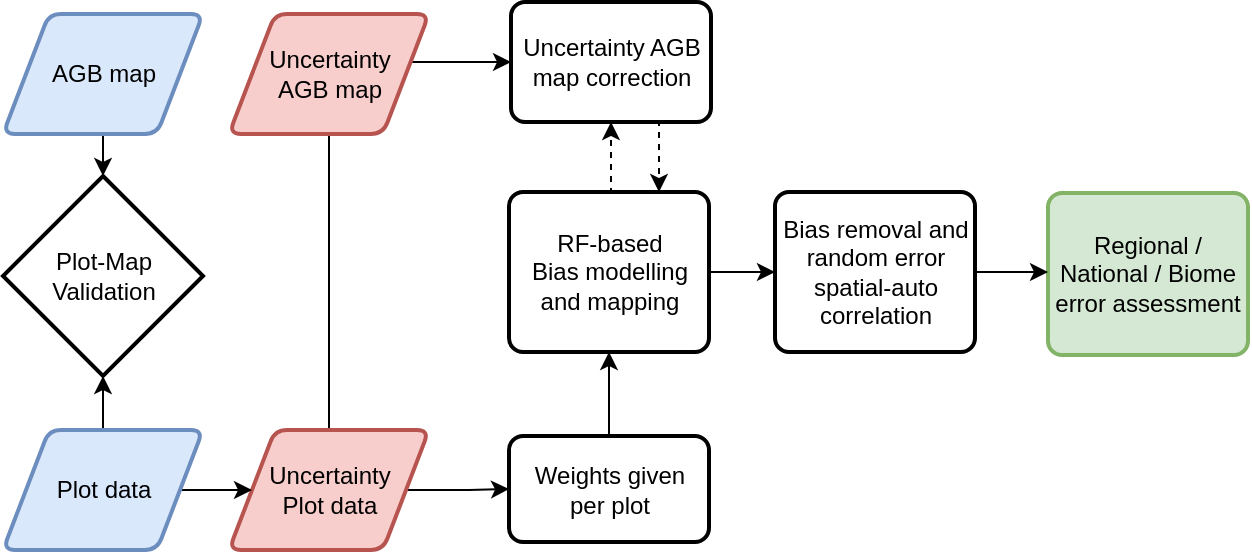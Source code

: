 <mxfile version="12.2.3" type="github" pages="1">
  <diagram id="p8VwJA1MWE8HJcfDLHrL" name="Page-1">
    <mxGraphModel dx="652" dy="791" grid="1" gridSize="10" guides="1" tooltips="1" connect="1" arrows="1" fold="1" page="1" pageScale="1" pageWidth="850" pageHeight="1100" math="0" shadow="0">
      <root>
        <mxCell id="0"/>
        <mxCell id="1" parent="0"/>
        <mxCell id="tw_gB67iHPElR90Ke5bC-16" style="edgeStyle=orthogonalEdgeStyle;rounded=0;orthogonalLoop=1;jettySize=auto;html=1;exitX=0.5;exitY=0;exitDx=0;exitDy=0;entryX=0;entryY=0.5;entryDx=0;entryDy=0;" parent="1" source="tw_gB67iHPElR90Ke5bC-18" target="tw_gB67iHPElR90Ke5bC-24" edge="1">
          <mxGeometry relative="1" as="geometry"/>
        </mxCell>
        <mxCell id="tw_gB67iHPElR90Ke5bC-17" style="edgeStyle=orthogonalEdgeStyle;rounded=0;orthogonalLoop=1;jettySize=auto;html=1;exitX=1;exitY=0.5;exitDx=0;exitDy=0;entryX=0;entryY=0.5;entryDx=0;entryDy=0;" parent="1" source="tw_gB67iHPElR90Ke5bC-18" target="tw_gB67iHPElR90Ke5bC-21" edge="1">
          <mxGeometry relative="1" as="geometry"/>
        </mxCell>
        <mxCell id="tw_gB67iHPElR90Ke5bC-18" value="Uncertainty&lt;br&gt;Plot data" style="shape=parallelogram;html=1;strokeWidth=2;perimeter=parallelogramPerimeter;whiteSpace=wrap;rounded=1;arcSize=12;size=0.23;fillColor=#f8cecc;strokeColor=#b85450;" parent="1" vertex="1">
          <mxGeometry x="150.5" y="575" width="100" height="60" as="geometry"/>
        </mxCell>
        <mxCell id="-JOtsBixJhEv0gUwZ5SD-3" style="edgeStyle=orthogonalEdgeStyle;rounded=0;orthogonalLoop=1;jettySize=auto;html=1;exitX=0.5;exitY=0;exitDx=0;exitDy=0;entryX=0.5;entryY=1;entryDx=0;entryDy=0;" edge="1" parent="1" source="tw_gB67iHPElR90Ke5bC-21" target="tw_gB67iHPElR90Ke5bC-28">
          <mxGeometry relative="1" as="geometry"/>
        </mxCell>
        <mxCell id="tw_gB67iHPElR90Ke5bC-21" value="Weights given &lt;br&gt;per plot" style="rounded=1;whiteSpace=wrap;html=1;absoluteArcSize=1;arcSize=14;strokeWidth=2;" parent="1" vertex="1">
          <mxGeometry x="290.5" y="578" width="100" height="53" as="geometry"/>
        </mxCell>
        <mxCell id="-JOtsBixJhEv0gUwZ5SD-5" style="edgeStyle=orthogonalEdgeStyle;rounded=0;orthogonalLoop=1;jettySize=auto;html=1;exitX=0.75;exitY=1;exitDx=0;exitDy=0;entryX=0.75;entryY=0;entryDx=0;entryDy=0;dashed=1;" edge="1" parent="1" source="tw_gB67iHPElR90Ke5bC-24" target="tw_gB67iHPElR90Ke5bC-28">
          <mxGeometry relative="1" as="geometry"/>
        </mxCell>
        <mxCell id="tw_gB67iHPElR90Ke5bC-24" value="Uncertainty AGB map correction" style="rounded=1;whiteSpace=wrap;html=1;absoluteArcSize=1;arcSize=14;strokeWidth=2;" parent="1" vertex="1">
          <mxGeometry x="291.5" y="361" width="100" height="60" as="geometry"/>
        </mxCell>
        <mxCell id="tw_gB67iHPElR90Ke5bC-38" style="edgeStyle=orthogonalEdgeStyle;rounded=0;orthogonalLoop=1;jettySize=auto;html=1;exitX=0.5;exitY=0;exitDx=0;exitDy=0;entryX=0.5;entryY=1;entryDx=0;entryDy=0;dashed=1;" parent="1" source="tw_gB67iHPElR90Ke5bC-28" target="tw_gB67iHPElR90Ke5bC-24" edge="1">
          <mxGeometry relative="1" as="geometry"/>
        </mxCell>
        <mxCell id="tw_gB67iHPElR90Ke5bC-56" style="edgeStyle=orthogonalEdgeStyle;rounded=0;orthogonalLoop=1;jettySize=auto;html=1;exitX=1;exitY=0.5;exitDx=0;exitDy=0;entryX=0;entryY=0.5;entryDx=0;entryDy=0;" parent="1" source="tw_gB67iHPElR90Ke5bC-28" target="tw_gB67iHPElR90Ke5bC-55" edge="1">
          <mxGeometry relative="1" as="geometry"/>
        </mxCell>
        <mxCell id="tw_gB67iHPElR90Ke5bC-28" value="RF-based &lt;br&gt;Bias modelling and mapping" style="rounded=1;whiteSpace=wrap;html=1;absoluteArcSize=1;arcSize=14;strokeWidth=2;" parent="1" vertex="1">
          <mxGeometry x="290.5" y="456" width="100" height="80" as="geometry"/>
        </mxCell>
        <mxCell id="tw_gB67iHPElR90Ke5bC-29" value="Uncertainty&lt;br&gt;AGB map" style="shape=parallelogram;html=1;strokeWidth=2;perimeter=parallelogramPerimeter;whiteSpace=wrap;rounded=1;arcSize=12;size=0.23;fillColor=#f8cecc;strokeColor=#b85450;" parent="1" vertex="1">
          <mxGeometry x="150.5" y="367" width="100" height="60" as="geometry"/>
        </mxCell>
        <mxCell id="tw_gB67iHPElR90Ke5bC-37" value="Regional / National / Biome error assessment" style="rounded=1;whiteSpace=wrap;html=1;absoluteArcSize=1;arcSize=14;strokeWidth=2;fillColor=#d5e8d4;strokeColor=#82b366;" parent="1" vertex="1">
          <mxGeometry x="560" y="456.5" width="100" height="81" as="geometry"/>
        </mxCell>
        <mxCell id="tw_gB67iHPElR90Ke5bC-47" style="edgeStyle=orthogonalEdgeStyle;rounded=0;orthogonalLoop=1;jettySize=auto;html=1;exitX=0.5;exitY=1;exitDx=0;exitDy=0;entryX=0.5;entryY=0;entryDx=0;entryDy=0;entryPerimeter=0;" parent="1" source="tw_gB67iHPElR90Ke5bC-48" target="tw_gB67iHPElR90Ke5bC-51" edge="1">
          <mxGeometry relative="1" as="geometry"/>
        </mxCell>
        <mxCell id="tw_gB67iHPElR90Ke5bC-48" value="AGB map" style="shape=parallelogram;html=1;strokeWidth=2;perimeter=parallelogramPerimeter;whiteSpace=wrap;rounded=1;arcSize=12;size=0.23;fillColor=#dae8fc;strokeColor=#6c8ebf;" parent="1" vertex="1">
          <mxGeometry x="37.5" y="367" width="100" height="60" as="geometry"/>
        </mxCell>
        <mxCell id="tw_gB67iHPElR90Ke5bC-49" style="edgeStyle=orthogonalEdgeStyle;rounded=0;orthogonalLoop=1;jettySize=auto;html=1;exitX=0.5;exitY=0;exitDx=0;exitDy=0;entryX=0.5;entryY=1;entryDx=0;entryDy=0;entryPerimeter=0;" parent="1" source="tw_gB67iHPElR90Ke5bC-50" target="tw_gB67iHPElR90Ke5bC-51" edge="1">
          <mxGeometry relative="1" as="geometry"/>
        </mxCell>
        <mxCell id="tw_gB67iHPElR90Ke5bC-52" style="edgeStyle=orthogonalEdgeStyle;rounded=0;orthogonalLoop=1;jettySize=auto;html=1;exitX=1;exitY=0.5;exitDx=0;exitDy=0;entryX=0;entryY=0.5;entryDx=0;entryDy=0;" parent="1" source="tw_gB67iHPElR90Ke5bC-50" target="tw_gB67iHPElR90Ke5bC-18" edge="1">
          <mxGeometry relative="1" as="geometry"/>
        </mxCell>
        <mxCell id="tw_gB67iHPElR90Ke5bC-50" value="Plot data" style="shape=parallelogram;html=1;strokeWidth=2;perimeter=parallelogramPerimeter;whiteSpace=wrap;rounded=1;arcSize=12;size=0.23;fillColor=#dae8fc;strokeColor=#6c8ebf;" parent="1" vertex="1">
          <mxGeometry x="37.5" y="575" width="100" height="60" as="geometry"/>
        </mxCell>
        <mxCell id="tw_gB67iHPElR90Ke5bC-51" value="&lt;span style=&quot;white-space: normal&quot;&gt;Plot-Map&lt;br&gt;Validation&lt;/span&gt;" style="strokeWidth=2;html=1;shape=mxgraph.flowchart.decision;whiteSpace=wrap;" parent="1" vertex="1">
          <mxGeometry x="37.5" y="448" width="100" height="100" as="geometry"/>
        </mxCell>
        <mxCell id="tw_gB67iHPElR90Ke5bC-61" style="edgeStyle=orthogonalEdgeStyle;rounded=0;orthogonalLoop=1;jettySize=auto;html=1;exitX=1;exitY=0.5;exitDx=0;exitDy=0;entryX=0;entryY=0.49;entryDx=0;entryDy=0;entryPerimeter=0;" parent="1" source="tw_gB67iHPElR90Ke5bC-55" target="tw_gB67iHPElR90Ke5bC-37" edge="1">
          <mxGeometry relative="1" as="geometry"/>
        </mxCell>
        <mxCell id="tw_gB67iHPElR90Ke5bC-55" value="Bias removal and random error spatial-auto correlation" style="rounded=1;whiteSpace=wrap;html=1;absoluteArcSize=1;arcSize=14;strokeWidth=2;" parent="1" vertex="1">
          <mxGeometry x="423.5" y="456" width="100" height="80" as="geometry"/>
        </mxCell>
      </root>
    </mxGraphModel>
  </diagram>
</mxfile>
